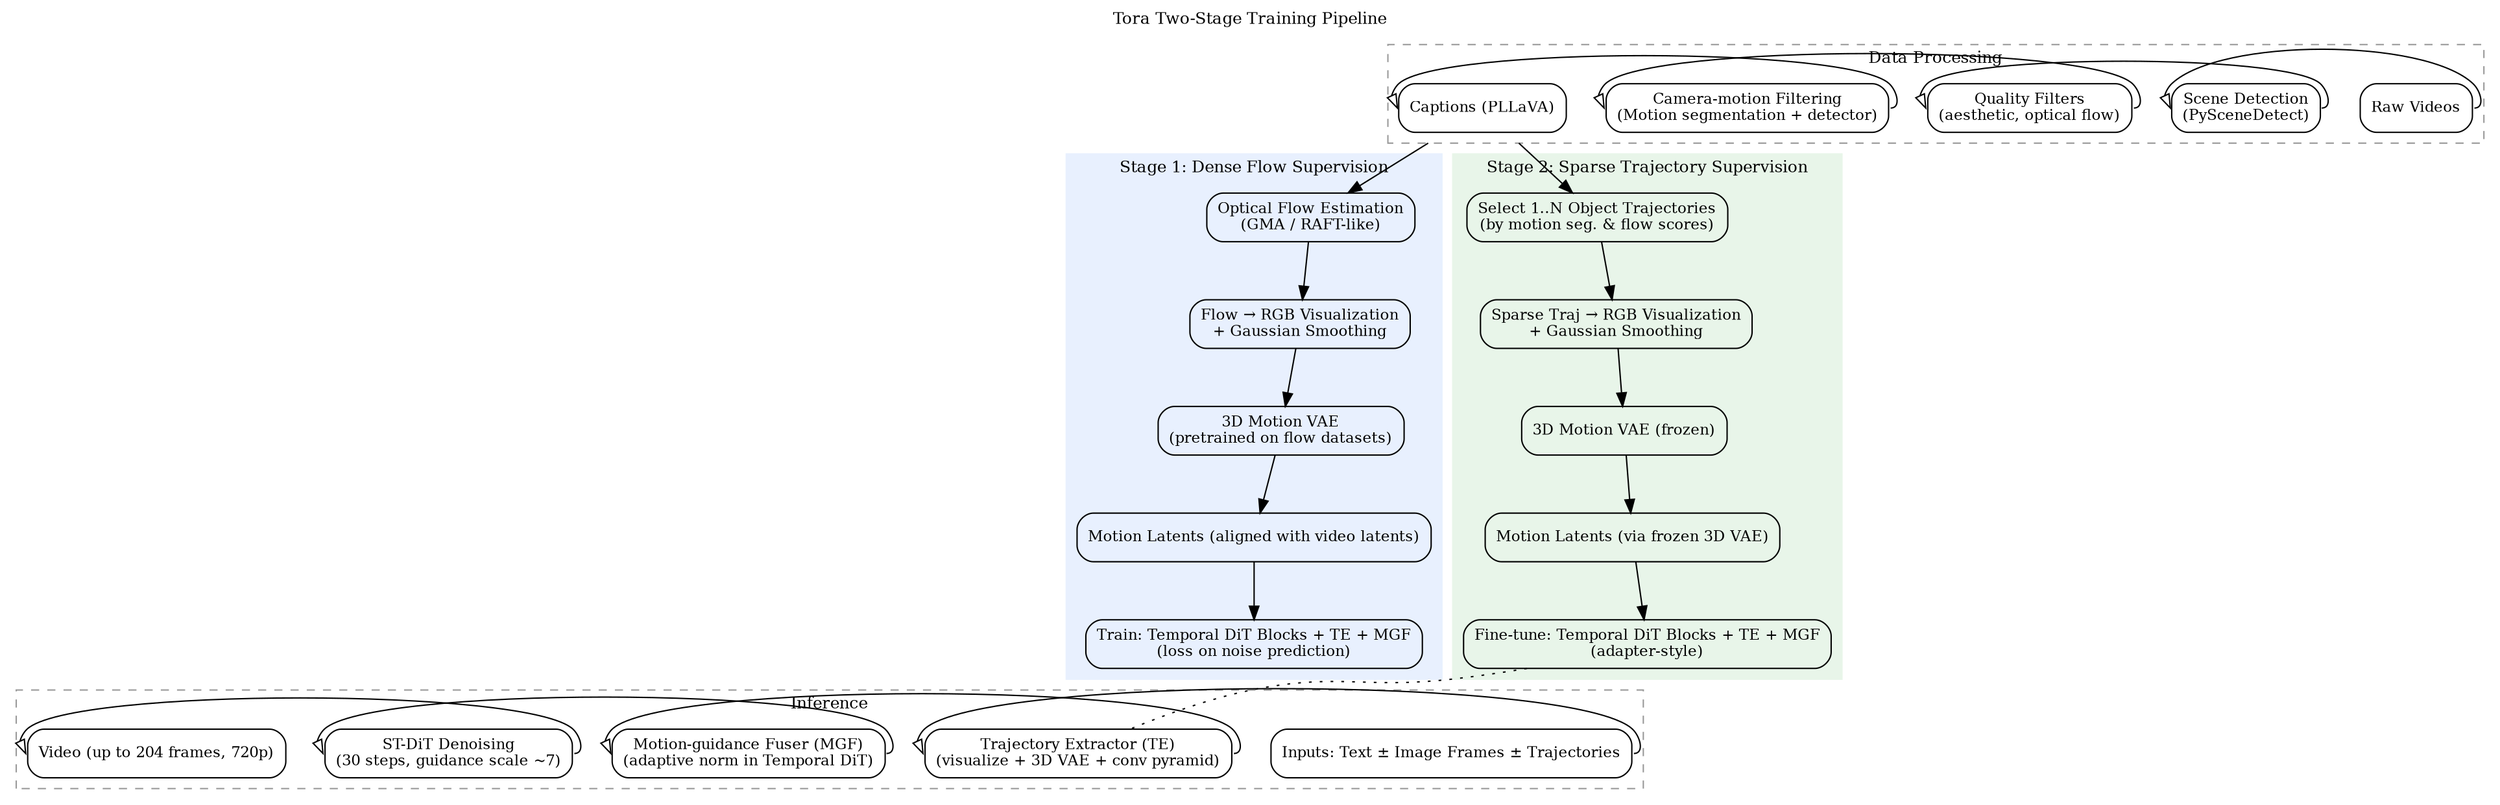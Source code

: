 digraph ToraTwoStageTraining {
  rankdir=TB;
  fontsize=12;
  labelloc="t";
  label="Tora Two-Stage Training Pipeline";
  nodesep=0.4;
  ranksep=0.6;
  newrank=true;
  concentrate=true;
  compound=true;

  node [shape=box, style=rounded, fontsize=11];

  subgraph cluster_data {
    label="Data Processing";
    style=dashed;
    color=gray60;
    Raw[ label="Raw Videos" ];
    Scene[ label="Scene Detection\n(PySceneDetect)" ];
    Filter[ label="Quality Filters\n(aesthetic, optical flow)" ];
    CamFilt[ label="Camera-motion Filtering\n(Motion segmentation + detector)" ];
    Captions[ label="Captions (PLLaVA)" ];
    { rank=same; Raw; Scene; Filter; CamFilt; Captions; }
  Raw:e -> Scene:w   [constraint=false];
  Scene:e -> Filter:w [constraint=false];
  Filter:e -> CamFilt:w [constraint=false];
  CamFilt:e -> Captions:w [constraint=false];
  }

  // Keep Data Processing at the top
  { rank=min; Raw; Scene; Filter; CamFilt; Captions; }

  subgraph cluster_stage1 {
    label="Stage 1: Dense Flow Supervision";
    style=filled;
    color="#e8f0fe";
    OF[ label="Optical Flow Estimation\n(GMA / RAFT-like)" ];
    Flow2Map[ label="Flow → RGB Visualization\n+ Gaussian Smoothing" ];
  VAE3D_1[ label="3D Motion VAE\n(pretrained on flow datasets)" ];
    MotionLatent1[ label="Motion Latents (aligned with video latents)" ];
    Train1[ label="Train: Temporal DiT Blocks + TE + MGF\n(loss on noise prediction)" ];

  Captions -> OF [ltail=cluster_data];
  OF -> Flow2Map -> VAE3D_1 -> MotionLatent1 -> Train1;
  }

  subgraph cluster_stage2 {
    label="Stage 2: Sparse Trajectory Supervision";
    style=filled;
    color="#e8f5e9";
    TrajSel[ label="Select 1..N Object Trajectories\n(by motion seg. & flow scores)" ];
    Sparse2Map[ label="Sparse Traj → RGB Visualization\n+ Gaussian Smoothing" ];
  VAE3D_2[ label="3D Motion VAE (frozen)" ];
  MotionLatent2[ label="Motion Latents (via frozen 3D VAE)" ];
    Train2[ label="Fine-tune: Temporal DiT Blocks + TE + MGF\n(adapter-style)" ];

  Captions -> TrajSel [ltail=cluster_data];
  TrajSel -> Sparse2Map -> VAE3D_2 -> MotionLatent2 -> Train2;
  }

  // Align Stage 1 and Stage 2 side-by-side (same row anchor)
  { rank=same; OF; TrajSel; }
  { rank=same; Flow2Map; Sparse2Map; }
  { rank=same; VAE3D_1; VAE3D_2; }
  { rank=same; MotionLatent1; MotionLatent2; }
  { rank=same; Train1; Train2; }

  subgraph cluster_infer {
    label="Inference";
    style=dashed;
    color=gray60;
    Inputs[ label="Inputs: Text ± Image Frames ± Trajectories" ];
    TE[ label="Trajectory Extractor (TE)\n(visualize + 3D VAE + conv pyramid)" ];
    MGF[ label="Motion-guidance Fuser (MGF)\n(adaptive norm in Temporal DiT)" ];
    DiT[ label="ST-DiT Denoising\n(30 steps, guidance scale ~7)" ];
    Output[ label="Video (up to 204 frames, 720p)" ];
  { rank=same; Inputs; TE; MGF; DiT; Output; }
  Inputs:e -> TE:w   [constraint=false];
  TE:e     -> MGF:w  [constraint=false];
  MGF:e    -> DiT:w  [constraint=false];
  DiT:e    -> Output:w [constraint=false];
  }

  // Keep Inference at the bottom
  { rank=max; Inputs; TE; MGF; DiT; Output; }

  // Soft linkage to indicate training informs inference
  Train2 -> TE [style=dotted, arrowhead=none, constraint=false];
  // Symmetry to help center B1|B2 under A and above C
  Train1 -> Inputs [style=invis];
  // Invisible ordering edge to pull Inference below Stage 2
  Train2 -> Inputs [style=invis];
}
